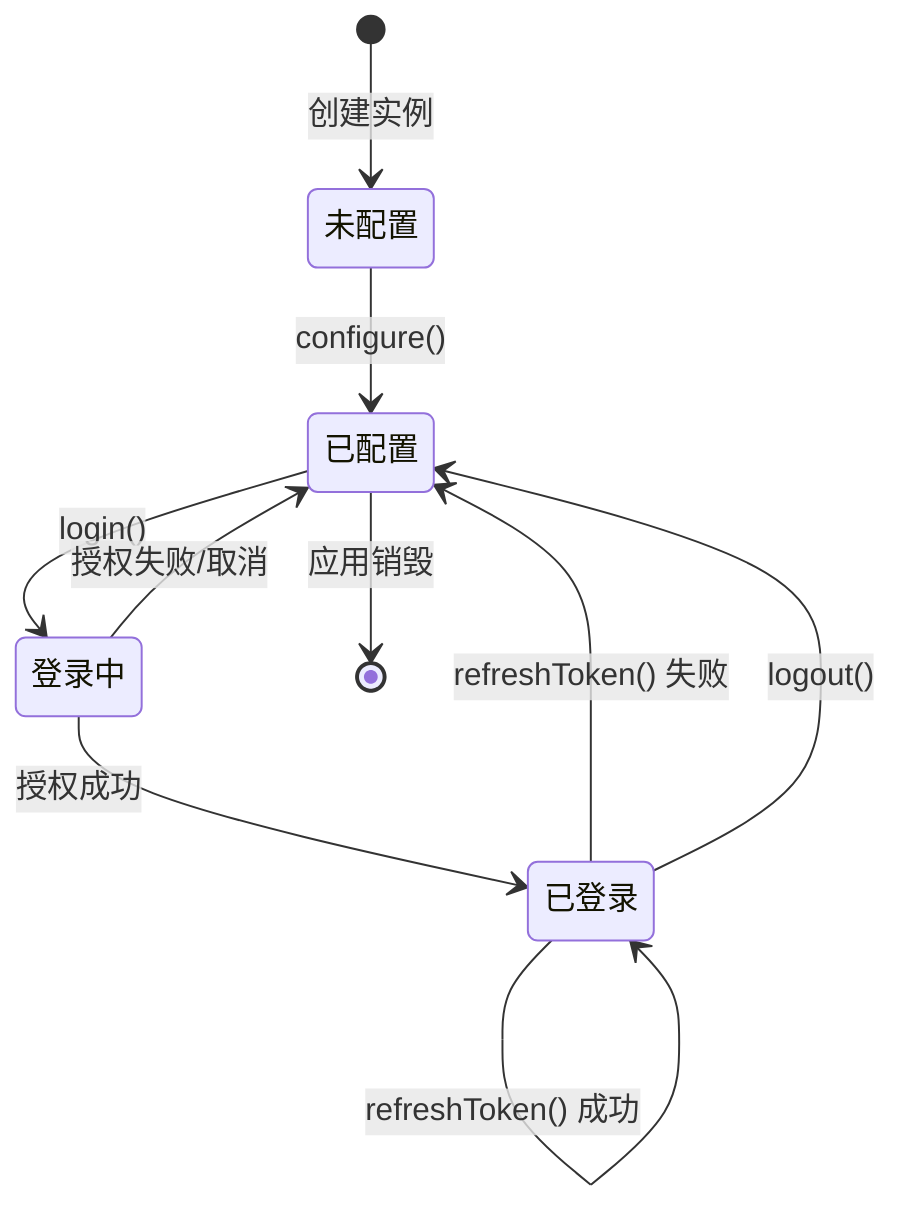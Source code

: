 stateDiagram-v2
    [*] --> 未配置: 创建实例
    未配置 --> 已配置: configure()
    已配置 --> 登录中: login()
    登录中 --> 已登录: 授权成功
    登录中 --> 已配置: 授权失败/取消
    已登录 --> 已登录: getUserInfo()
    已登录 --> 已登录: refreshToken() 成功
    已登录 --> 已配置: refreshToken() 失败
    已登录 --> 已配置: logout()
    已配置 --> [*]: 应用销毁